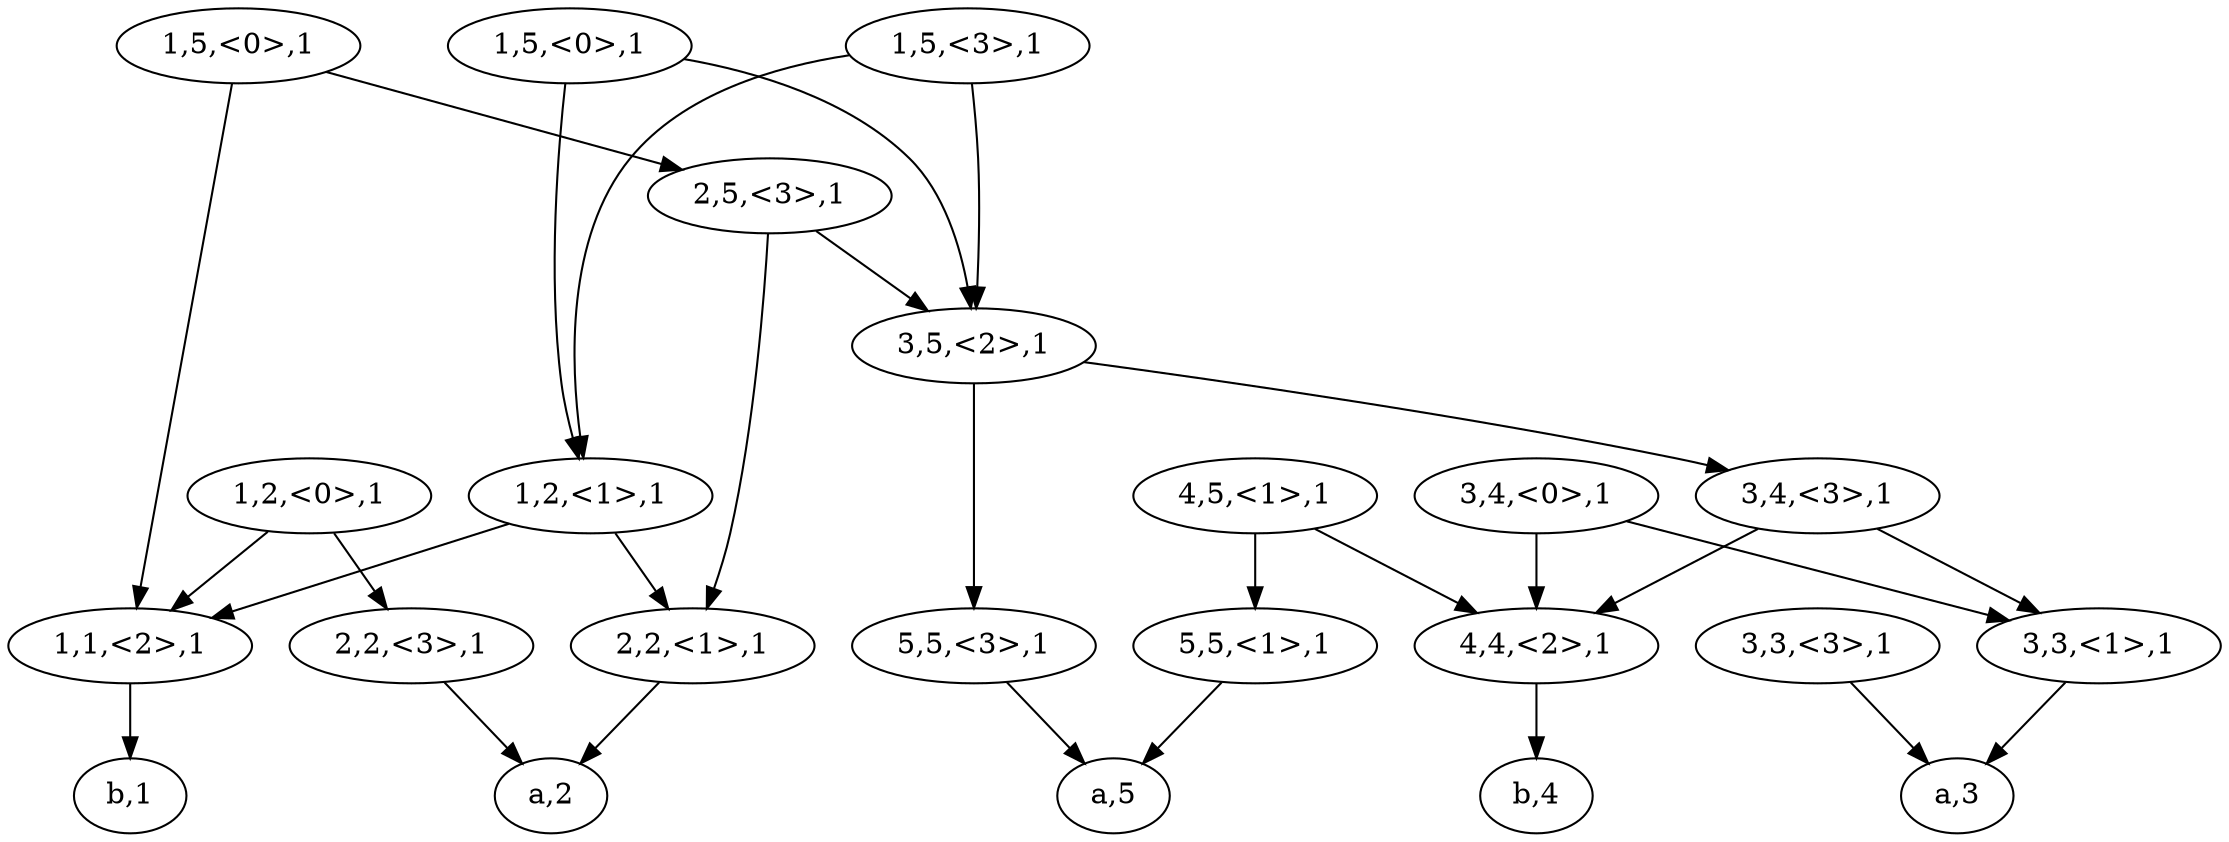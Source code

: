 digraph G {
layout="dot";
// 首先生成输入数据
  i_b_0[label="b,1"];
  i_a_1[label="a,2"];
  i_a_2[label="a,3"];
  i_b_3[label="b,4"];
  i_a_4[label="a,5"];

// 然后是他们之上的初始化的treenode
/*
<1>::=a
<3>::=a
<2>::=b
*/
  b_2_0[label="1,1,<2>,1"];
  b_2_0 -> i_b_0;

  a_1_1[label="2,2,<1>,1"];
  a_3_1[label="2,2,<3>,1"];
  a_1_1 -> i_a_1;
  a_3_1 -> i_a_1;

  a_1_2[label="3,3,<1>,1"];
  a_3_2[label="3,3,<3>,1"];
  a_1_2 -> i_a_2;
  a_3_2 -> i_a_2;

  b_2_3[label="4,4,<2>,1"];
  b_2_3 -> i_b_3;

  a_1_4[label="5,5,<1>,1"];
  a_3_4[label="5,5,<3>,1"];
  a_1_4 -> i_a_4;
  a_3_4 -> i_a_4;

// 好的，下面我们开始算法，我们先不区分区间之类，仅仅把所有关系生成出来？
// ------------- len = 2 -----------------
n21_0[label="1,2,<1>,1"]
n21_0 -> b_2_0
n21_0 -> a_1_1

n23_0[label="1,2,<0>,1"]
n23_0 -> b_2_0
n23_0 -> a_3_1

n12_0[label="3,4,<0>,1"]
n12_0 -> a_1_2
n12_0 -> b_2_3

n12_1[label="3,4,<3>,1"]
n12_1 -> a_1_2
n12_1 -> b_2_3

n21_1[label="4,5,<1>,1"]
n21_1 -> b_2_3
n21_1 -> a_1_4

// Note: 只有x,x,<x>相同的才会进行合并！我们继续计算！
// -------------- len = 3 ---------------
n33_0[label="3,5,<2>,1"]
n33_0 -> n12_1
n33_0 -> a_3_4

// -------------- len = 4 ---------------
n12_2[label="2,5,<3>,1"]
n12_2 -> a_1_1
n12_2 -> n33_0

// -------------- len = 5 ---------------
n23_1[label="1,5,<0>,1"]
n23_1 -> b_2_0
n23_1 -> n12_2

n12_4[label="1,5,<0>,1"]
n12_4 -> n21_0
n12_4 -> n33_0

n12_3[label="1,5,<3>,1"]
n12_3 -> n21_0
n12_3 -> n33_0

/*
<0>::=<1><2>
<0>::=<2><3>
<1>::=<2><1>
<2>::=<3><3>
<3>::=<1><2>
*/

subgraph c_0{
  rank=same;
  {rank=same; i_b_0; i_a_1; i_a_2; i_b_3; i_a_4;}
}

subgraph c_1{
  rank=same;
  {rank=same; b_2_0; a_1_1; a_3_1; a_1_2; a_3_2; b_2_3; a_1_4; a_3_4;}
}

subgraph c_2{
  rank=same;
  {rank=same; n21_0; n23_0; n12_0; n12_1; n21_1;}
}

subgraph c_3{
  rank=same;
  {rank=same; n33_0;}
}

subgraph c_4{
  rank=same;
  {rank=same; n12_2;}
}

subgraph c_5{
  rank=same;
  {rank=same; n23_1; n12_3; n12_4;}
}
}
